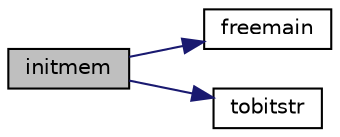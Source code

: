 digraph "initmem"
{
  edge [fontname="Helvetica",fontsize="10",labelfontname="Helvetica",labelfontsize="10"];
  node [fontname="Helvetica",fontsize="10",shape=record];
  rankdir="LR";
  Node1 [label="initmem",height=0.2,width=0.4,color="black", fillcolor="grey75", style="filled", fontcolor="black"];
  Node1 -> Node2 [color="midnightblue",fontsize="10",style="solid",fontname="Helvetica"];
  Node2 [label="freemain",height=0.2,width=0.4,color="black", fillcolor="white", style="filled",URL="$mem_8c.html#a7b5c2874b294ce4e2fb1fe6baff152f4"];
  Node1 -> Node3 [color="midnightblue",fontsize="10",style="solid",fontname="Helvetica"];
  Node3 [label="tobitstr",height=0.2,width=0.4,color="black", fillcolor="white", style="filled",URL="$util_8c.html#a3b1cb6ce0835744c919d092fd3ef7ddf"];
}
